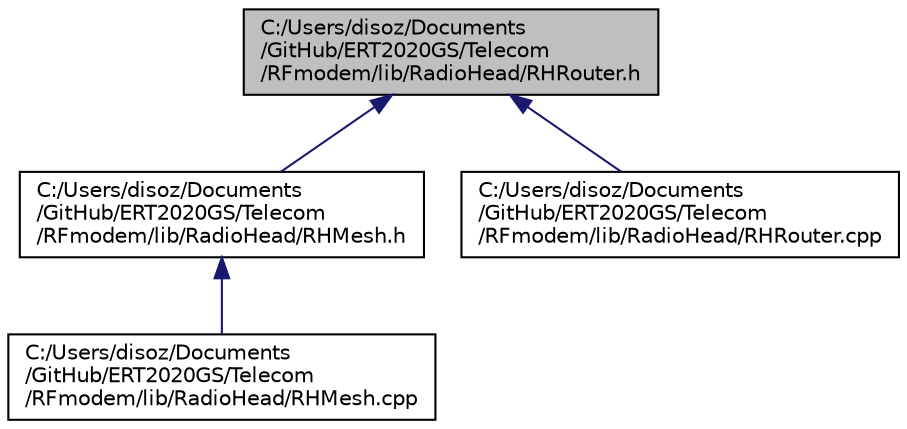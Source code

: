 digraph "C:/Users/disoz/Documents/GitHub/ERT2020GS/Telecom/RFmodem/lib/RadioHead/RHRouter.h"
{
 // LATEX_PDF_SIZE
  edge [fontname="Helvetica",fontsize="10",labelfontname="Helvetica",labelfontsize="10"];
  node [fontname="Helvetica",fontsize="10",shape=record];
  Node1 [label="C:/Users/disoz/Documents\l/GitHub/ERT2020GS/Telecom\l/RFmodem/lib/RadioHead/RHRouter.h",height=0.2,width=0.4,color="black", fillcolor="grey75", style="filled", fontcolor="black",tooltip=" "];
  Node1 -> Node2 [dir="back",color="midnightblue",fontsize="10",style="solid",fontname="Helvetica"];
  Node2 [label="C:/Users/disoz/Documents\l/GitHub/ERT2020GS/Telecom\l/RFmodem/lib/RadioHead/RHMesh.h",height=0.2,width=0.4,color="black", fillcolor="white", style="filled",URL="$_r_h_mesh_8h.html",tooltip=" "];
  Node2 -> Node3 [dir="back",color="midnightblue",fontsize="10",style="solid",fontname="Helvetica"];
  Node3 [label="C:/Users/disoz/Documents\l/GitHub/ERT2020GS/Telecom\l/RFmodem/lib/RadioHead/RHMesh.cpp",height=0.2,width=0.4,color="black", fillcolor="white", style="filled",URL="$_r_h_mesh_8cpp.html",tooltip=" "];
  Node1 -> Node4 [dir="back",color="midnightblue",fontsize="10",style="solid",fontname="Helvetica"];
  Node4 [label="C:/Users/disoz/Documents\l/GitHub/ERT2020GS/Telecom\l/RFmodem/lib/RadioHead/RHRouter.cpp",height=0.2,width=0.4,color="black", fillcolor="white", style="filled",URL="$_r_h_router_8cpp.html",tooltip=" "];
}

